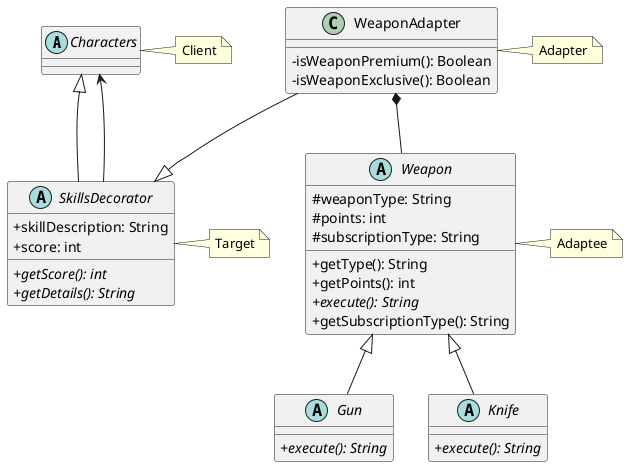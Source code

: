 @startuml
skinParam classAttributeIconSize 0


abstract class Characters{

}
note right
  Client
  end note



abstract class SkillsDecorator{
    +skillDescription: String
    +score: int

    +{abstract} getScore(): int
    +{abstract} getDetails(): String
}
note right
  Target
  end note


Characters <|-- SkillsDecorator
SkillsDecorator --> Characters


skinParam classAttributeIconSize 0

abstract class Weapon{
#weaponType: String
#points: int
#subscriptionType: String

+getType(): String
+getPoints(): int
{abstract}+execute(): String
+getSubscriptionType(): String

}
note right
  Adaptee
  end note

class WeaponAdapter{
-isWeaponPremium(): Boolean
-isWeaponExclusive(): Boolean

}
note right
  Adapter
  end note

WeaponAdapter --|> SkillsDecorator
WeaponAdapter *-- Weapon

abstract class Gun{
{abstract} +execute(): String
}

abstract class Knife{
{abstract} +execute(): String
}

Weapon <|-- Gun
Weapon <|-- Knife




@enduml